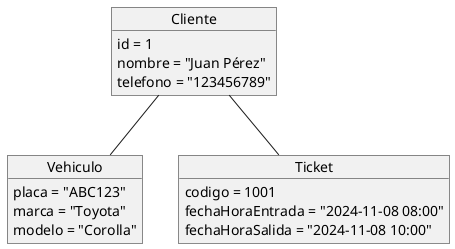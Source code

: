 @startuml
object Cliente {
    id = 1
    nombre = "Juan Pérez"
    telefono = "123456789"
}

object Vehiculo {
    placa = "ABC123"
    marca = "Toyota"
    modelo = "Corolla"
}

object Ticket {
    codigo = 1001
    fechaHoraEntrada = "2024-11-08 08:00"
    fechaHoraSalida = "2024-11-08 10:00"
}

Cliente -- Vehiculo
Cliente -- Ticket
@enduml

